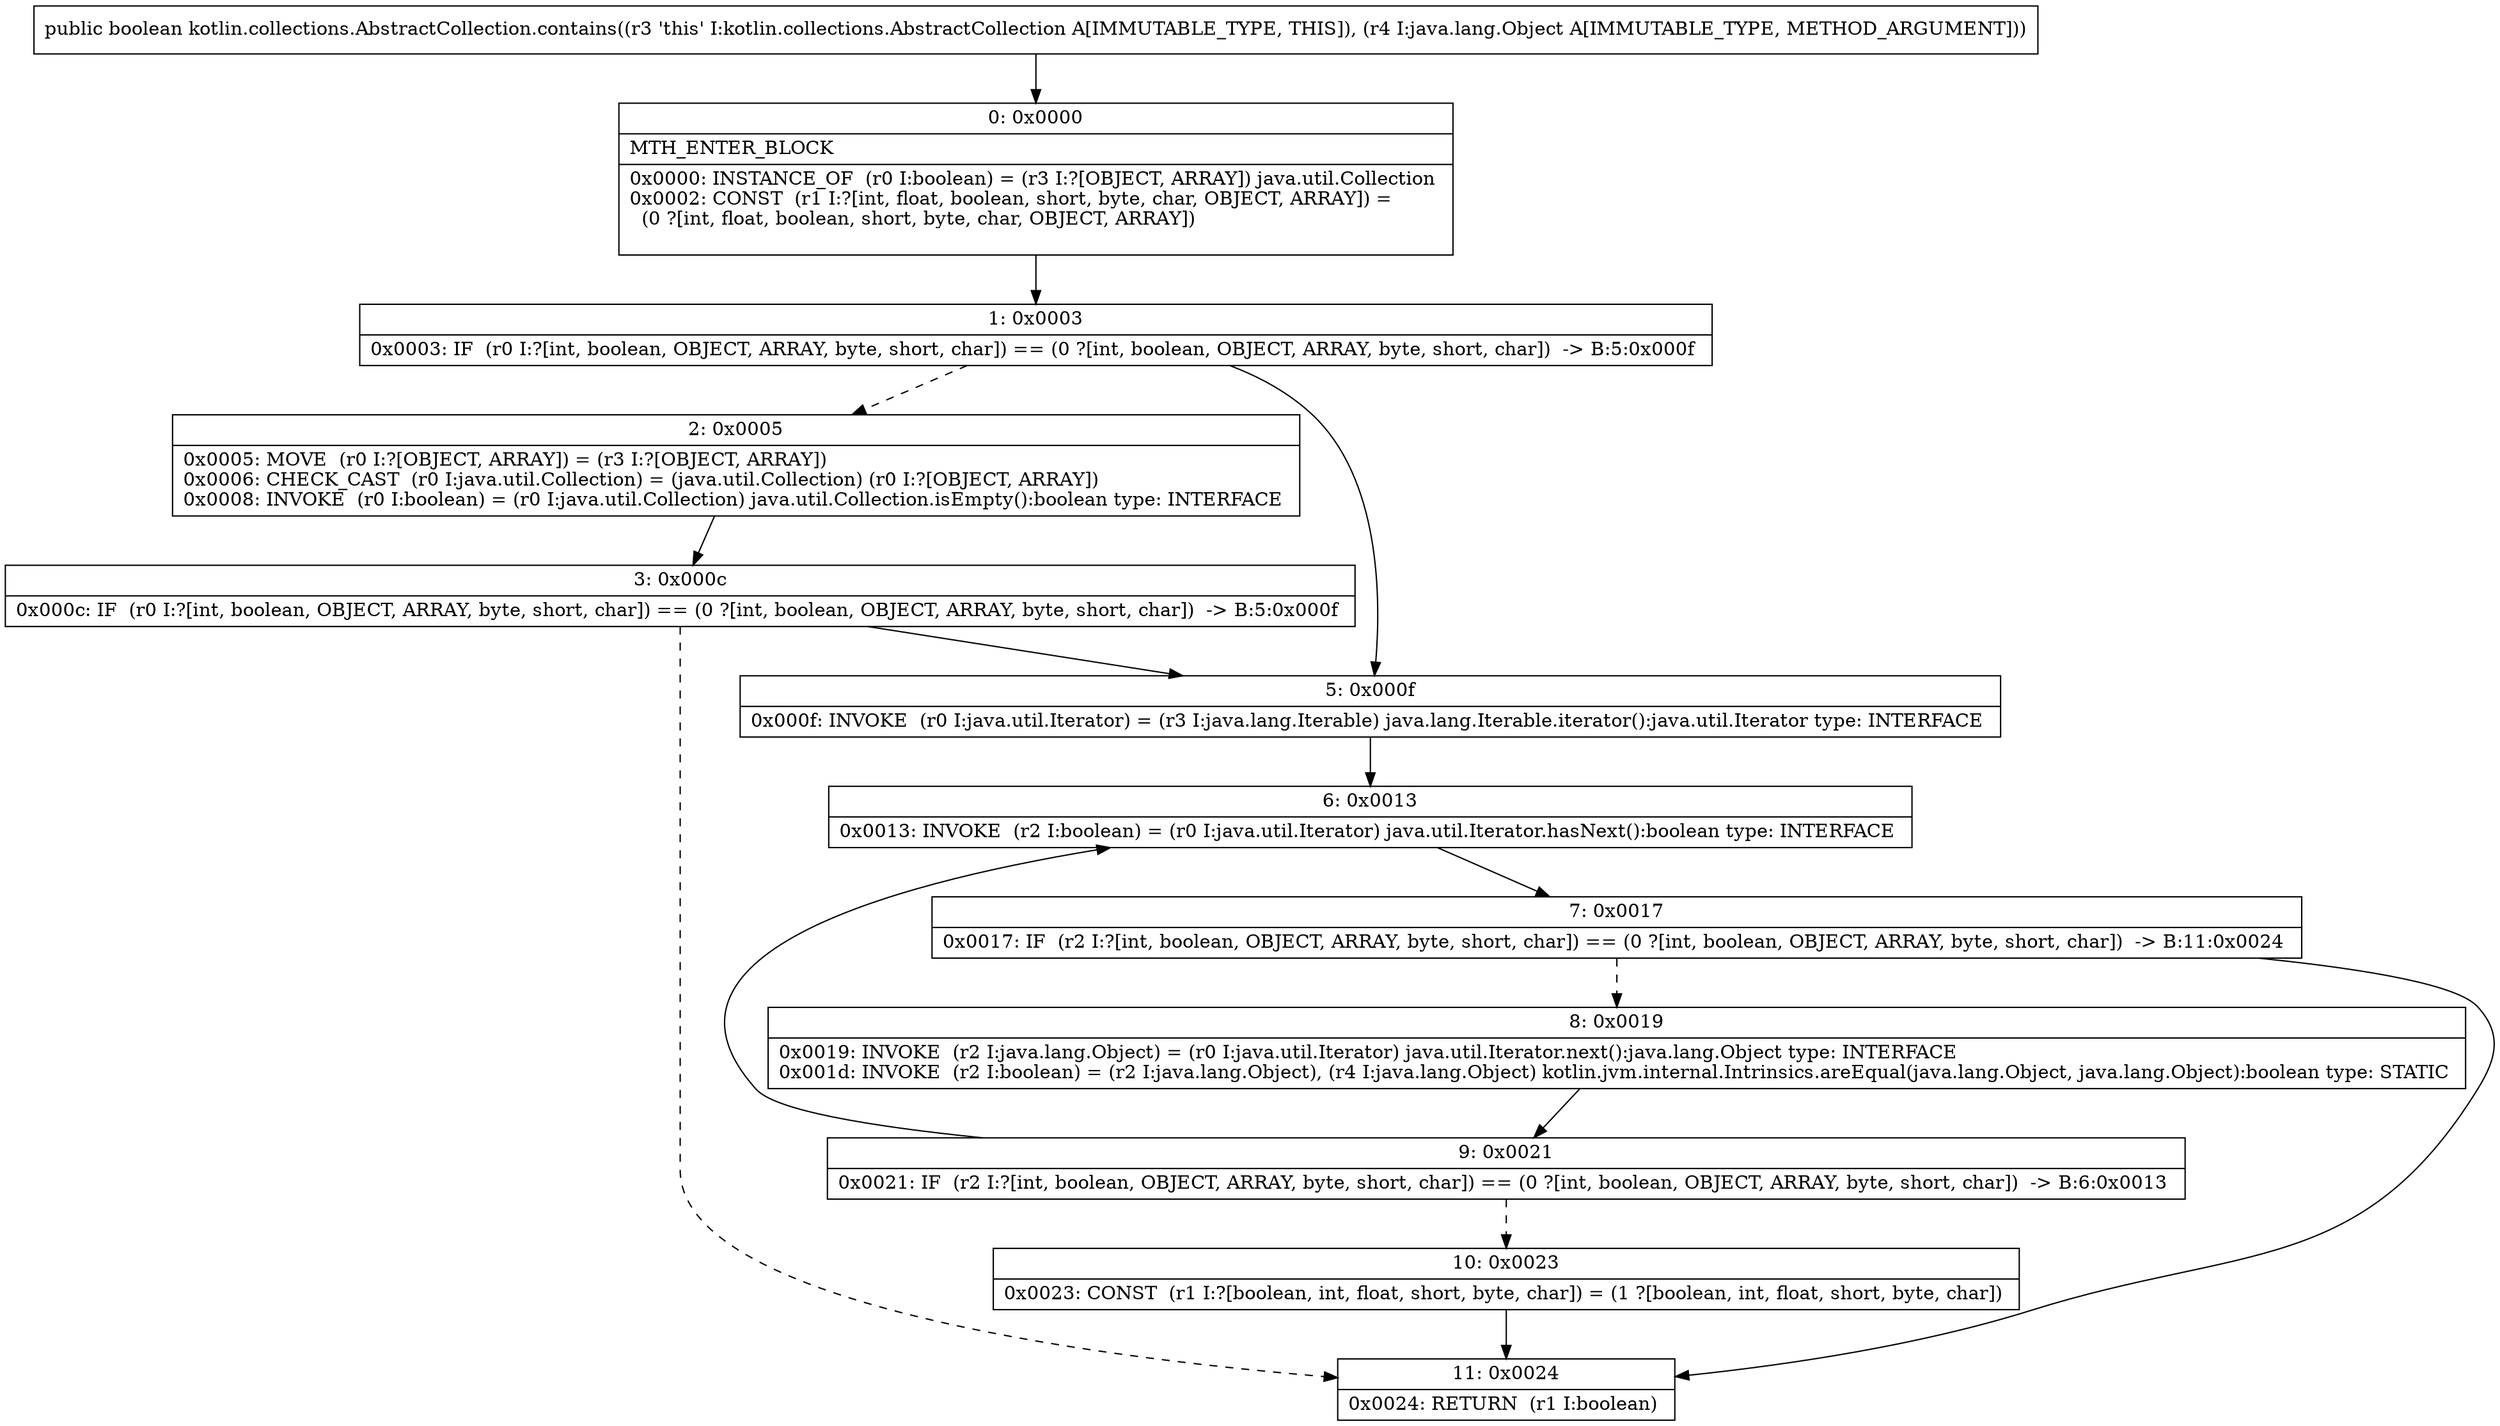 digraph "CFG forkotlin.collections.AbstractCollection.contains(Ljava\/lang\/Object;)Z" {
Node_0 [shape=record,label="{0\:\ 0x0000|MTH_ENTER_BLOCK\l|0x0000: INSTANCE_OF  (r0 I:boolean) = (r3 I:?[OBJECT, ARRAY]) java.util.Collection \l0x0002: CONST  (r1 I:?[int, float, boolean, short, byte, char, OBJECT, ARRAY]) = \l  (0 ?[int, float, boolean, short, byte, char, OBJECT, ARRAY])\l \l}"];
Node_1 [shape=record,label="{1\:\ 0x0003|0x0003: IF  (r0 I:?[int, boolean, OBJECT, ARRAY, byte, short, char]) == (0 ?[int, boolean, OBJECT, ARRAY, byte, short, char])  \-\> B:5:0x000f \l}"];
Node_2 [shape=record,label="{2\:\ 0x0005|0x0005: MOVE  (r0 I:?[OBJECT, ARRAY]) = (r3 I:?[OBJECT, ARRAY]) \l0x0006: CHECK_CAST  (r0 I:java.util.Collection) = (java.util.Collection) (r0 I:?[OBJECT, ARRAY]) \l0x0008: INVOKE  (r0 I:boolean) = (r0 I:java.util.Collection) java.util.Collection.isEmpty():boolean type: INTERFACE \l}"];
Node_3 [shape=record,label="{3\:\ 0x000c|0x000c: IF  (r0 I:?[int, boolean, OBJECT, ARRAY, byte, short, char]) == (0 ?[int, boolean, OBJECT, ARRAY, byte, short, char])  \-\> B:5:0x000f \l}"];
Node_5 [shape=record,label="{5\:\ 0x000f|0x000f: INVOKE  (r0 I:java.util.Iterator) = (r3 I:java.lang.Iterable) java.lang.Iterable.iterator():java.util.Iterator type: INTERFACE \l}"];
Node_6 [shape=record,label="{6\:\ 0x0013|0x0013: INVOKE  (r2 I:boolean) = (r0 I:java.util.Iterator) java.util.Iterator.hasNext():boolean type: INTERFACE \l}"];
Node_7 [shape=record,label="{7\:\ 0x0017|0x0017: IF  (r2 I:?[int, boolean, OBJECT, ARRAY, byte, short, char]) == (0 ?[int, boolean, OBJECT, ARRAY, byte, short, char])  \-\> B:11:0x0024 \l}"];
Node_8 [shape=record,label="{8\:\ 0x0019|0x0019: INVOKE  (r2 I:java.lang.Object) = (r0 I:java.util.Iterator) java.util.Iterator.next():java.lang.Object type: INTERFACE \l0x001d: INVOKE  (r2 I:boolean) = (r2 I:java.lang.Object), (r4 I:java.lang.Object) kotlin.jvm.internal.Intrinsics.areEqual(java.lang.Object, java.lang.Object):boolean type: STATIC \l}"];
Node_9 [shape=record,label="{9\:\ 0x0021|0x0021: IF  (r2 I:?[int, boolean, OBJECT, ARRAY, byte, short, char]) == (0 ?[int, boolean, OBJECT, ARRAY, byte, short, char])  \-\> B:6:0x0013 \l}"];
Node_10 [shape=record,label="{10\:\ 0x0023|0x0023: CONST  (r1 I:?[boolean, int, float, short, byte, char]) = (1 ?[boolean, int, float, short, byte, char]) \l}"];
Node_11 [shape=record,label="{11\:\ 0x0024|0x0024: RETURN  (r1 I:boolean) \l}"];
MethodNode[shape=record,label="{public boolean kotlin.collections.AbstractCollection.contains((r3 'this' I:kotlin.collections.AbstractCollection A[IMMUTABLE_TYPE, THIS]), (r4 I:java.lang.Object A[IMMUTABLE_TYPE, METHOD_ARGUMENT])) }"];
MethodNode -> Node_0;
Node_0 -> Node_1;
Node_1 -> Node_2[style=dashed];
Node_1 -> Node_5;
Node_2 -> Node_3;
Node_3 -> Node_5;
Node_3 -> Node_11[style=dashed];
Node_5 -> Node_6;
Node_6 -> Node_7;
Node_7 -> Node_8[style=dashed];
Node_7 -> Node_11;
Node_8 -> Node_9;
Node_9 -> Node_6;
Node_9 -> Node_10[style=dashed];
Node_10 -> Node_11;
}

